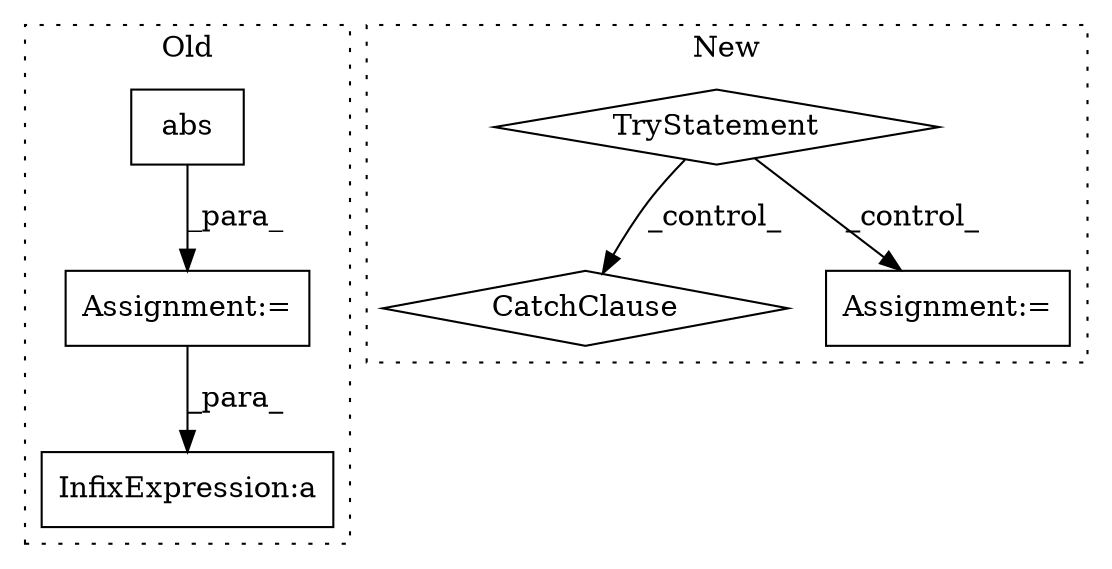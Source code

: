 digraph G {
subgraph cluster0 {
1 [label="abs" a="32" s="2455,2532" l="4,1" shape="box"];
5 [label="Assignment:=" a="7" s="2438" l="1" shape="box"];
6 [label="InfixExpression:a" a="27" s="2665" l="3" shape="box"];
label = "Old";
style="dotted";
}
subgraph cluster1 {
2 [label="CatchClause" a="12" s="3138,3178" l="15,2" shape="diamond"];
3 [label="TryStatement" a="54" s="3078" l="4" shape="diamond"];
4 [label="Assignment:=" a="7" s="3104" l="1" shape="box"];
label = "New";
style="dotted";
}
1 -> 5 [label="_para_"];
3 -> 2 [label="_control_"];
3 -> 4 [label="_control_"];
5 -> 6 [label="_para_"];
}